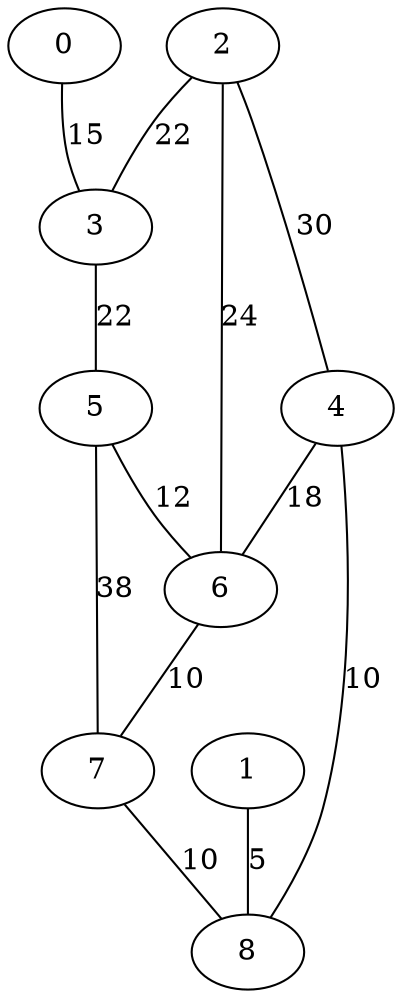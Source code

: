 graph g{
0 -- 3 [label="15"]
1 -- 8 [label="5"]
2 -- 6 [label="24"]
2 -- 4 [label="30"]
2 -- 3 [label="22"]
3 -- 5 [label="22"]
4 -- 6 [label="18"]
4 -- 8 [label="10"]
5 -- 6 [label="12"]
5 -- 7 [label="38"]
6 -- 7 [label="10"]
7 -- 8 [label="10"]
}
